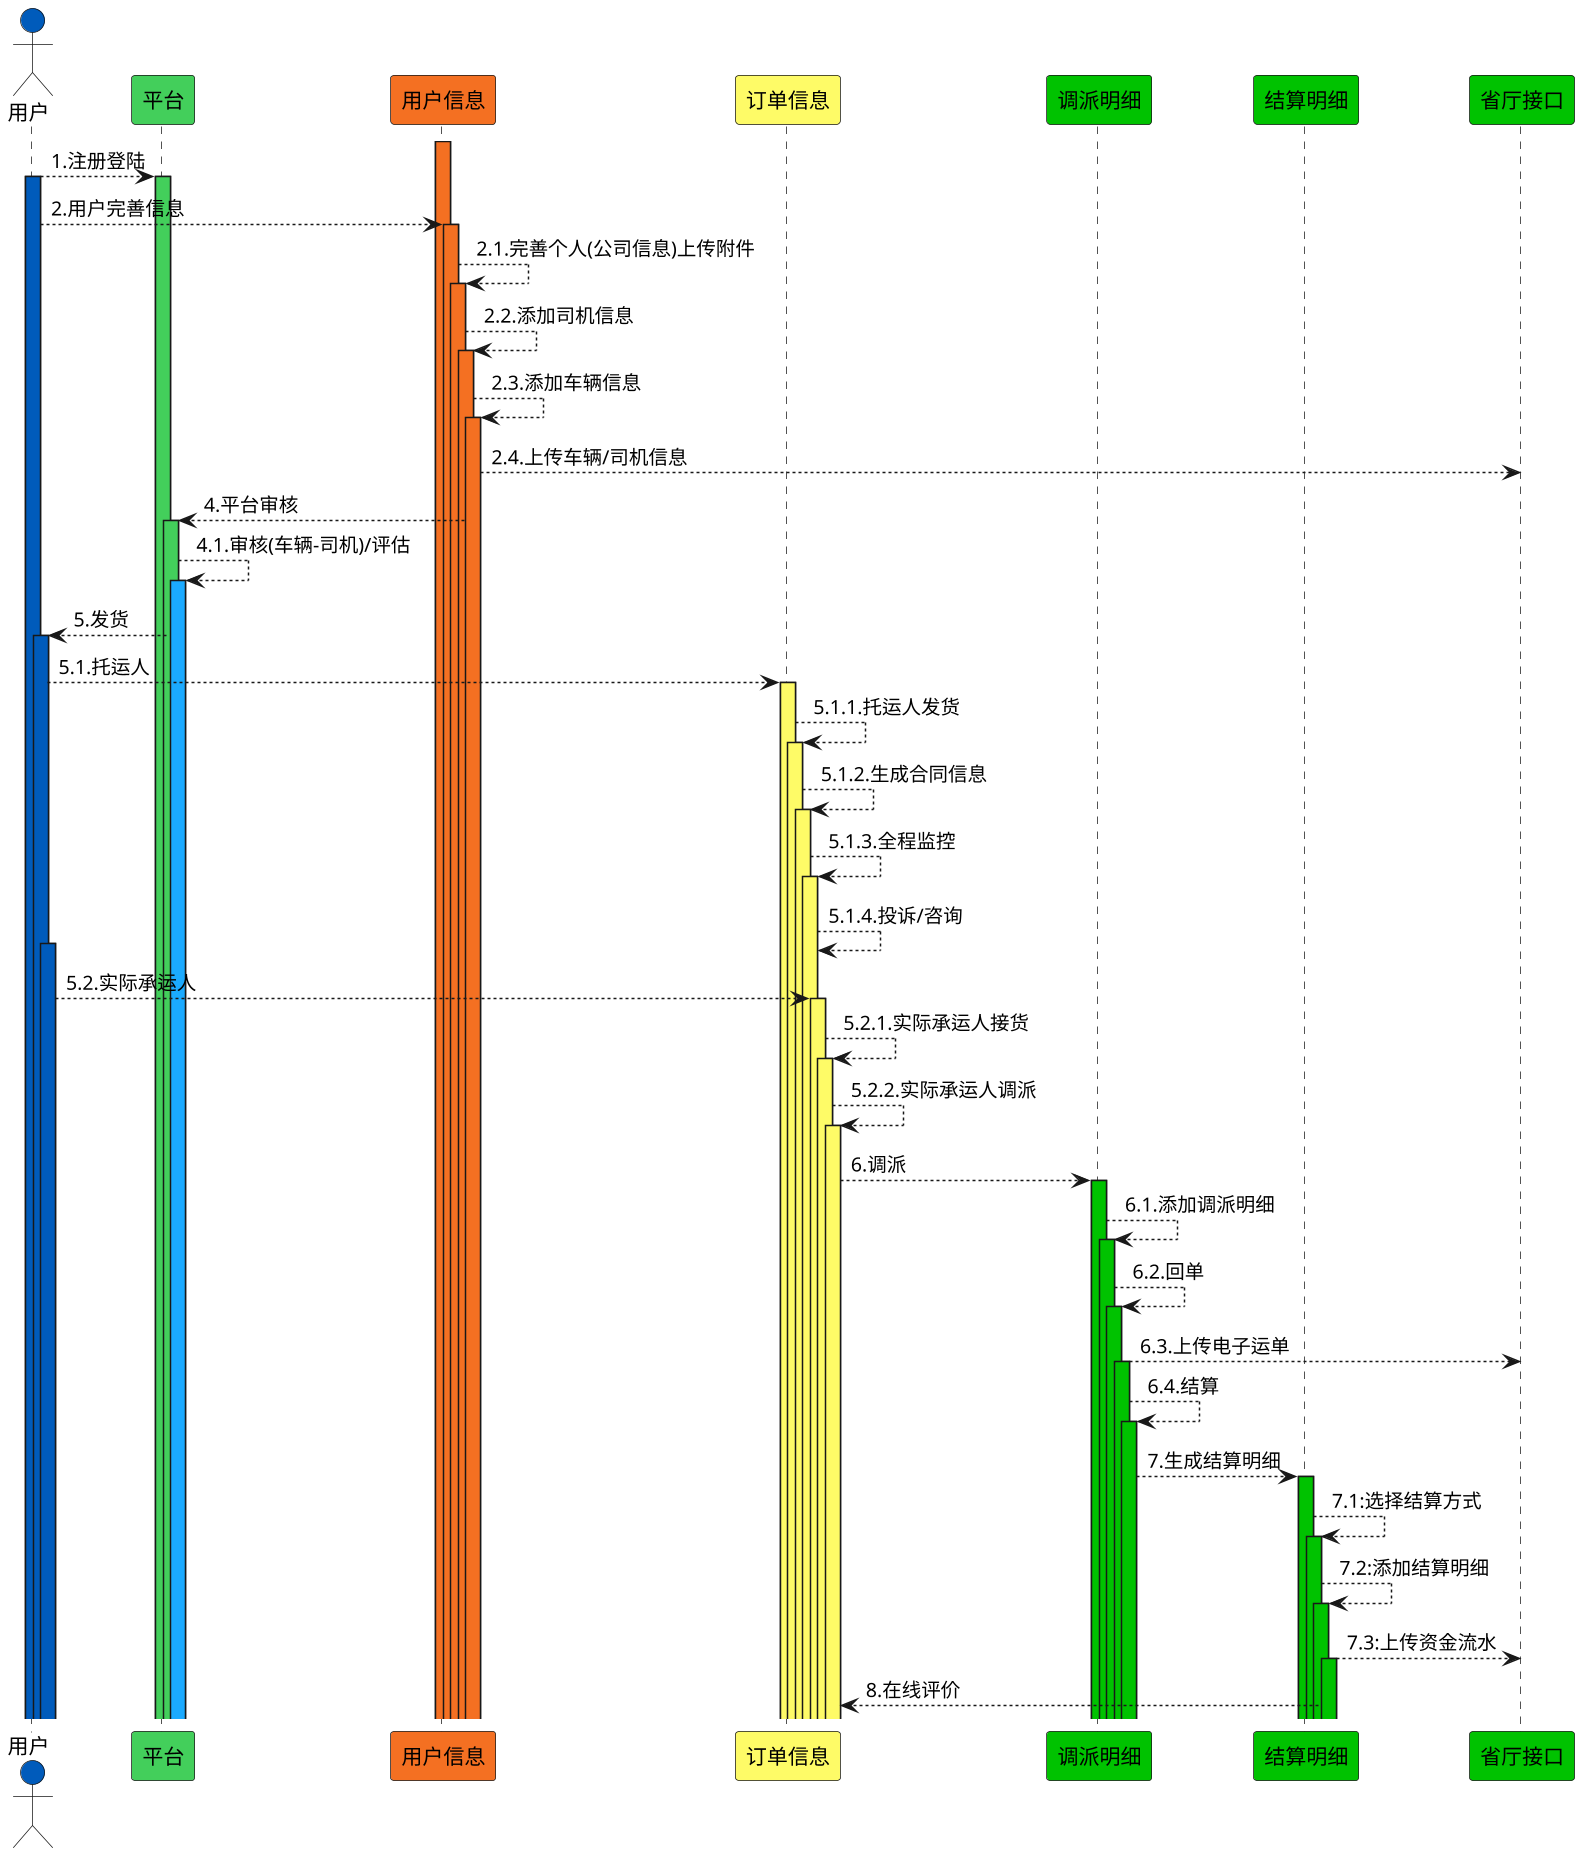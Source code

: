 @startuml

scale 1.5
actor "用户" as User #005bbb
participant "平台" as platform #43CF5B
participant "用户信息" as userInfo #F47022
participant "订单信息" as order #fefb67
participant "调派明细" as dispatch #00c200
participant "结算明细" as settlement #00c200
participant "省厅接口" as interface #00c200

activate userInfo #F47022
User ---> platform: 1.注册登陆

activate platform #43CF5B
activate User #005bbb
User --> userInfo: 2.用户完善信息
activate userInfo #F47022
userInfo --> userInfo:2.1.完善个人(公司信息)上传附件
activate userInfo #F47022
userInfo --> userInfo:2.2.添加司机信息
activate userInfo #F47022
userInfo --> userInfo:2.3.添加车辆信息

activate userInfo #F47022
userInfo --> interface:2.4.上传车辆/司机信息

userInfo --> platform:4.平台审核
activate platform #43CF5B
platform --> platform:4.1.审核(车辆-司机)/评估

activate platform #1BAAFF
platform --->User :5.发货
activate User #005bbb
User -->order:5.1.托运人
activate order #fefb67
order-->order:5.1.1.托运人发货
activate order #fefb67
order-->order:5.1.2.生成合同信息

activate order #fefb67
order-->order:5.1.3.全程监控

activate order #fefb67
order-->order:5.1.4.投诉/咨询

activate User #005bbb
User -->order:5.2.实际承运人
activate order #fefb67
order-->order:5.2.1.实际承运人接货
activate order #fefb67
order-->order:5.2.2.实际承运人调派
activate order #fefb67
order-->dispatch:6.调派
activate dispatch #00c200
dispatch-->dispatch:6.1.添加调派明细

activate dispatch #00c200
dispatch-->dispatch:6.2.回单
activate dispatch #00c200
dispatch-->interface:6.3.上传电子运单

activate dispatch #00c200
dispatch-->dispatch:6.4.结算
activate dispatch #00c200
dispatch -->settlement:7.生成结算明细
activate settlement #00c200
settlement-->settlement:7.1:选择结算方式
activate settlement #00c200
settlement-->settlement:7.2:添加结算明细
activate settlement #00c200
settlement-->interface:7.3:上传资金流水

activate settlement #00c200
settlement-->order:8.在线评价




@enduml
